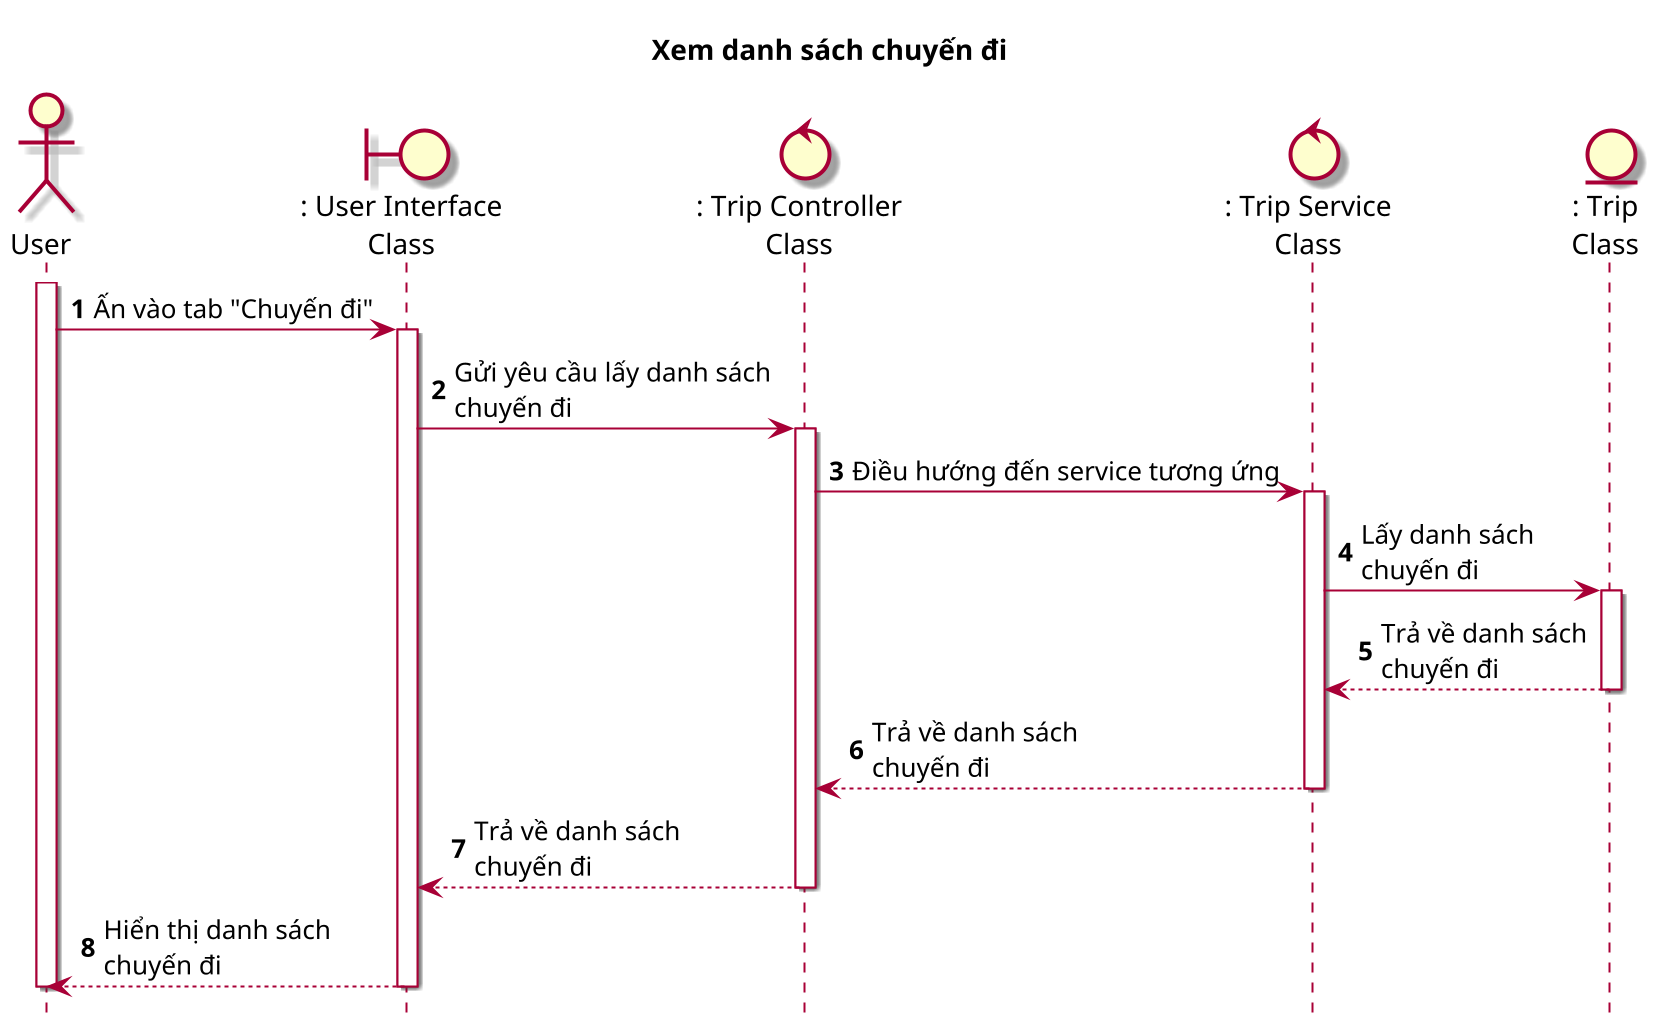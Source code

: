 @startuml XemDanhSachChuyenDi

title Xem danh sách chuyến đi

skin rose
scale 2
hide footbox

actor User as user
boundary ": User Interface\nClass" as ui
control ": Trip Controller\nClass" as tc
control ": Trip Service\nClass" as ts
entity ": Trip\nClass" as t

autonumber
user++
user -> ui++ : Ấn vào tab "Chuyến đi"
ui -> tc++ : Gửi yêu cầu lấy danh sách\nchuyến đi
tc -> ts++ : Điều hướng đến service tương ứng
ts -> t++ : Lấy danh sách\nchuyến đi
t --> ts-- : Trả về danh sách\nchuyến đi
ts --> tc-- : Trả về danh sách\nchuyến đi
tc --> ui-- : Trả về danh sách\nchuyến đi
ui --> user-- : Hiển thị danh sách\nchuyến đi
user--

@enduml
